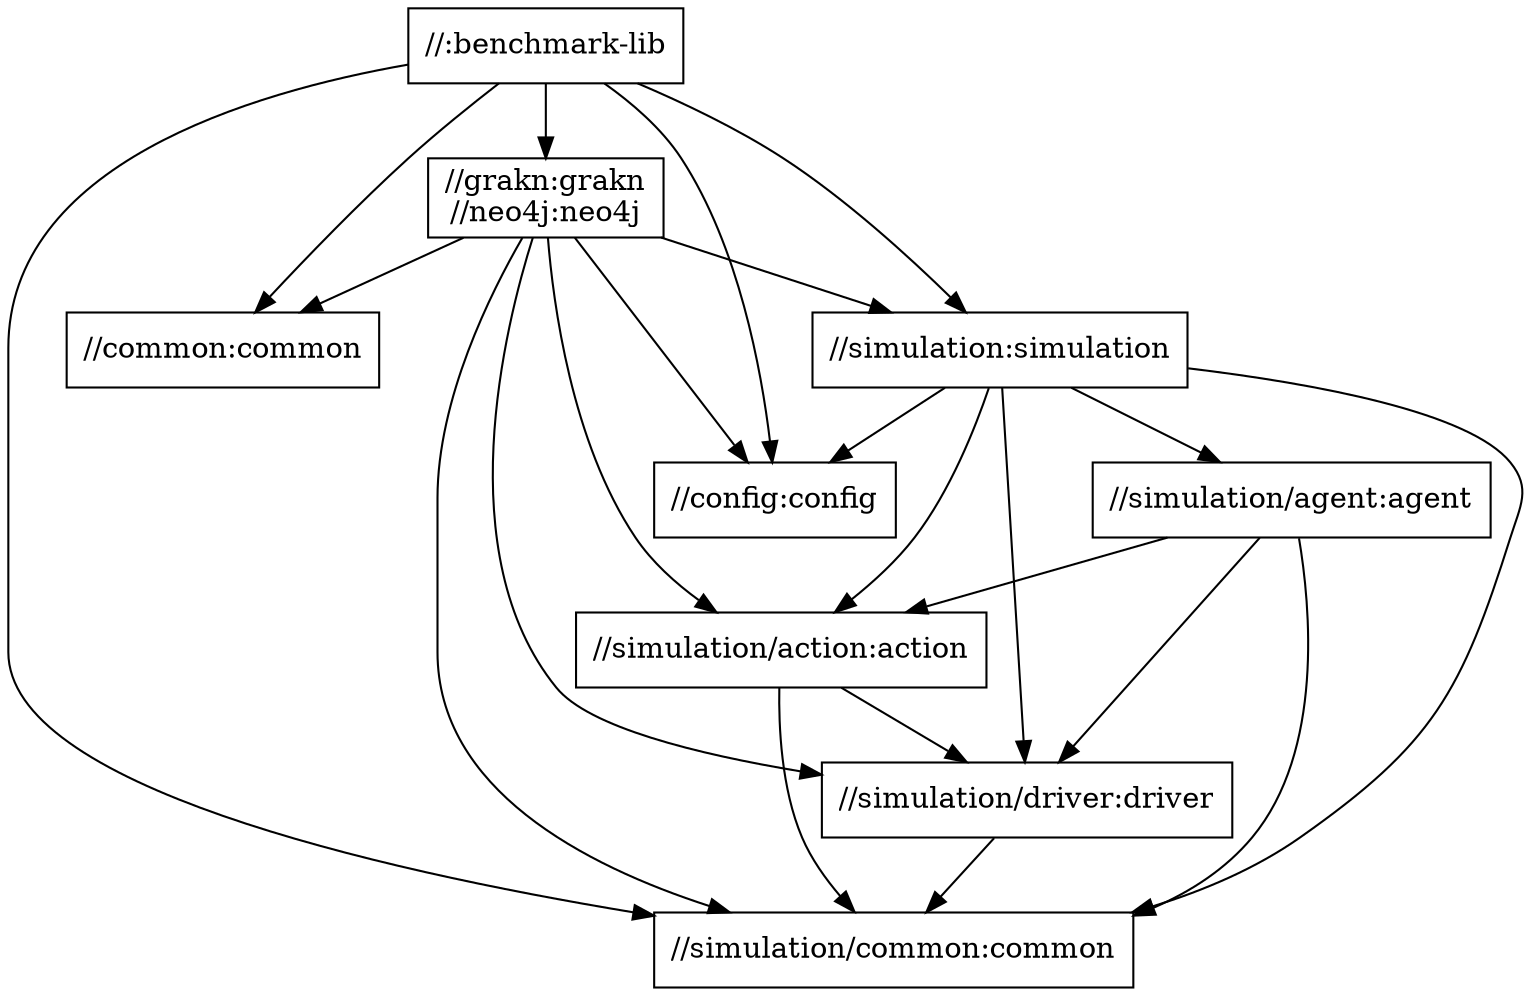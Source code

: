 digraph mygraph {
  node [shape=box];
  "//:benchmark-lib"
  "//:benchmark-lib" -> "//common:common"
  "//:benchmark-lib" -> "//config:config"
  "//:benchmark-lib" -> "//grakn:grakn\n//neo4j:neo4j"
  "//:benchmark-lib" -> "//simulation:simulation"
  "//:benchmark-lib" -> "//simulation/common:common"
  "//grakn:grakn\n//neo4j:neo4j"
  "//grakn:grakn\n//neo4j:neo4j" -> "//common:common"
  "//grakn:grakn\n//neo4j:neo4j" -> "//config:config"
  "//grakn:grakn\n//neo4j:neo4j" -> "//simulation:simulation"
  "//grakn:grakn\n//neo4j:neo4j" -> "//simulation/action:action"
  "//grakn:grakn\n//neo4j:neo4j" -> "//simulation/common:common"
  "//grakn:grakn\n//neo4j:neo4j" -> "//simulation/driver:driver"
  "//simulation:simulation"
  "//simulation:simulation" -> "//config:config"
  "//simulation:simulation" -> "//simulation/action:action"
  "//simulation:simulation" -> "//simulation/agent:agent"
  "//simulation:simulation" -> "//simulation/common:common"
  "//simulation:simulation" -> "//simulation/driver:driver"
  "//common:common"
  "//simulation/agent:agent"
  "//simulation/agent:agent" -> "//simulation/action:action"
  "//simulation/agent:agent" -> "//simulation/common:common"
  "//simulation/agent:agent" -> "//simulation/driver:driver"
  "//simulation/action:action"
  "//simulation/action:action" -> "//simulation/common:common"
  "//simulation/action:action" -> "//simulation/driver:driver"
  "//simulation/driver:driver"
  "//simulation/driver:driver" -> "//simulation/common:common"
  "//config:config"
  "//simulation/common:common"
}
